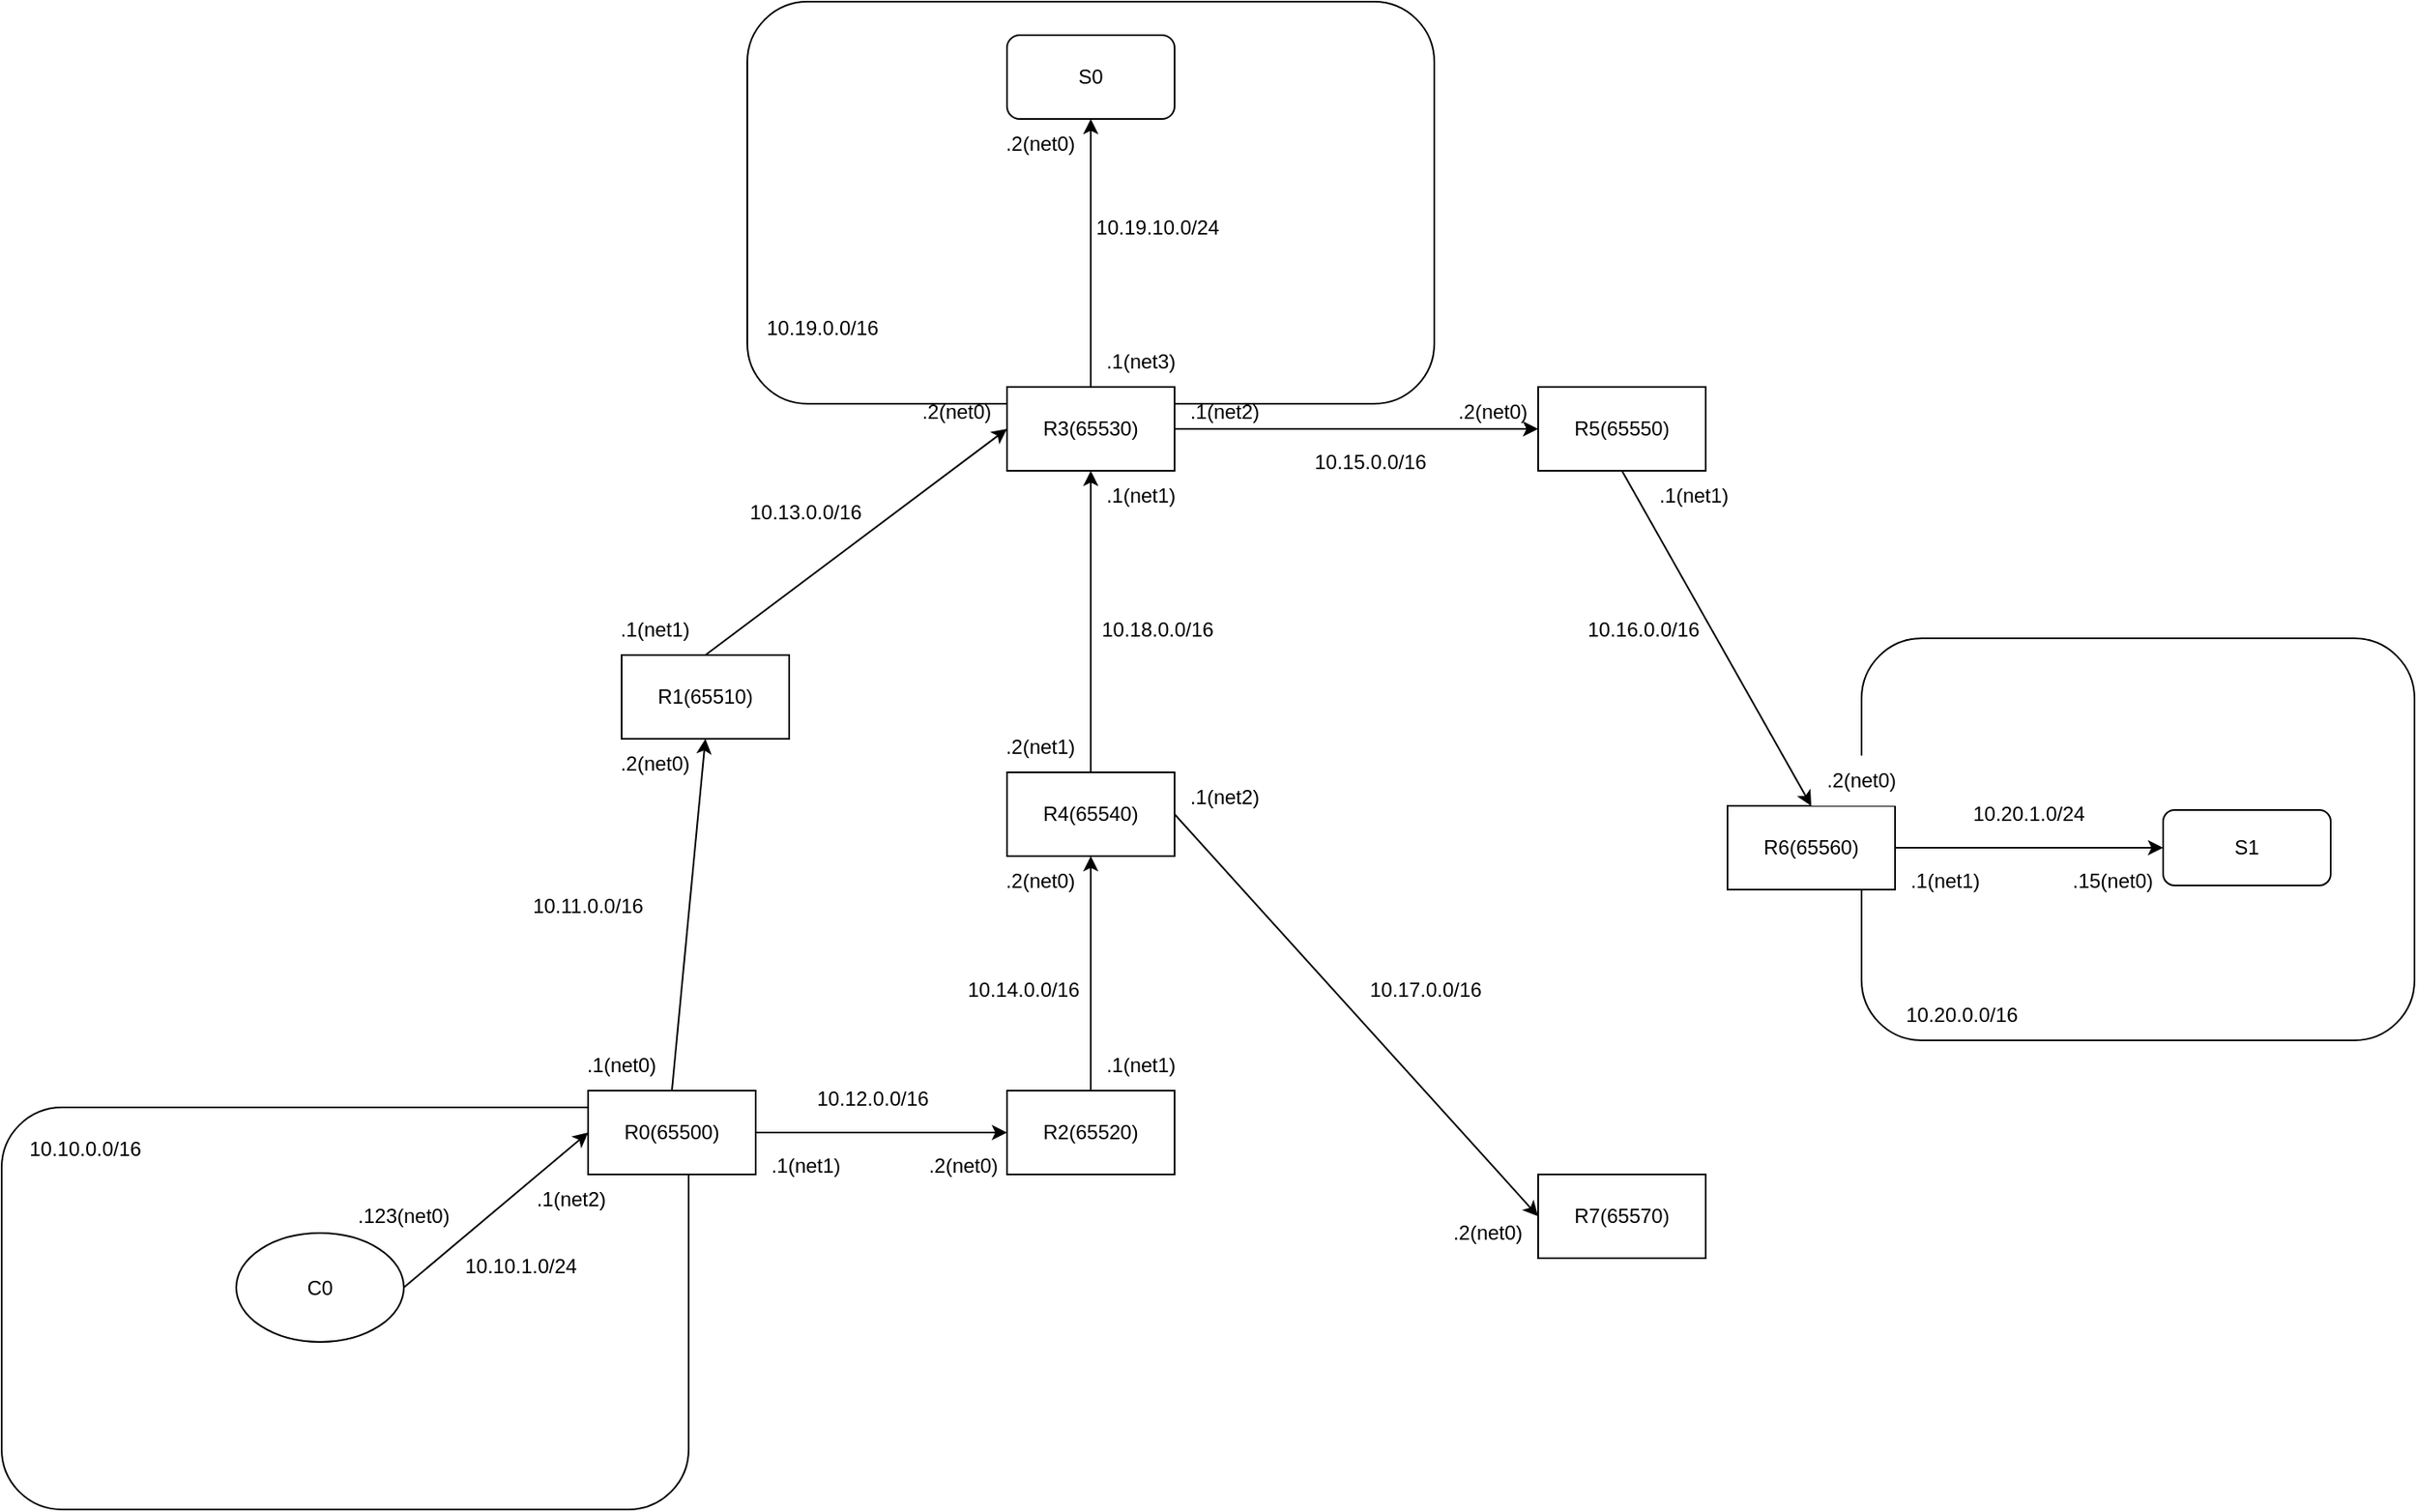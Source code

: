 <mxfile>
    <diagram id="fKN3bBOYc-NrRKEVJeJh" name="ページ1">
        <mxGraphModel dx="1787" dy="1565" grid="1" gridSize="10" guides="1" tooltips="1" connect="1" arrows="1" fold="1" page="1" pageScale="1" pageWidth="827" pageHeight="1169" math="0" shadow="0">
            <root>
                <mxCell id="0"/>
                <mxCell id="1" parent="0"/>
                <mxCell id="60" value="" style="rounded=1;whiteSpace=wrap;html=1;fillColor=none;" parent="1" vertex="1">
                    <mxGeometry x="920" y="150" width="330" height="240" as="geometry"/>
                </mxCell>
                <mxCell id="61" value="" style="rounded=1;whiteSpace=wrap;html=1;fillColor=none;" parent="1" vertex="1">
                    <mxGeometry x="-190" y="430" width="410" height="240" as="geometry"/>
                </mxCell>
                <mxCell id="59" value="" style="rounded=1;whiteSpace=wrap;html=1;fillColor=none;" parent="1" vertex="1">
                    <mxGeometry x="255" y="-230" width="410" height="240" as="geometry"/>
                </mxCell>
                <mxCell id="13" style="edgeStyle=none;html=1;exitX=0.5;exitY=0;exitDx=0;exitDy=0;entryX=0.5;entryY=1;entryDx=0;entryDy=0;" parent="1" source="2" target="3" edge="1">
                    <mxGeometry relative="1" as="geometry"/>
                </mxCell>
                <mxCell id="18" style="edgeStyle=none;html=1;exitX=1;exitY=0.5;exitDx=0;exitDy=0;entryX=0;entryY=0.5;entryDx=0;entryDy=0;" parent="1" source="2" target="6" edge="1">
                    <mxGeometry relative="1" as="geometry"/>
                </mxCell>
                <mxCell id="2" value="R4(65540)" style="rounded=0;whiteSpace=wrap;html=1;" parent="1" vertex="1">
                    <mxGeometry x="410" y="230" width="100" height="50" as="geometry"/>
                </mxCell>
                <mxCell id="15" style="edgeStyle=none;html=1;exitX=1;exitY=0.5;exitDx=0;exitDy=0;entryX=0;entryY=0.5;entryDx=0;entryDy=0;" parent="1" source="3" target="9" edge="1">
                    <mxGeometry relative="1" as="geometry"/>
                </mxCell>
                <mxCell id="20" style="edgeStyle=none;html=1;exitX=0.5;exitY=0;exitDx=0;exitDy=0;entryX=0.5;entryY=1;entryDx=0;entryDy=0;" parent="1" source="3" target="19" edge="1">
                    <mxGeometry relative="1" as="geometry"/>
                </mxCell>
                <mxCell id="3" value="R3(65530)" style="rounded=0;whiteSpace=wrap;html=1;" parent="1" vertex="1">
                    <mxGeometry x="410" width="100" height="50" as="geometry"/>
                </mxCell>
                <mxCell id="14" style="edgeStyle=none;html=1;exitX=0.5;exitY=0;exitDx=0;exitDy=0;entryX=0;entryY=0.5;entryDx=0;entryDy=0;" parent="1" source="4" target="3" edge="1">
                    <mxGeometry relative="1" as="geometry"/>
                </mxCell>
                <mxCell id="4" value="R1(65510)" style="rounded=0;whiteSpace=wrap;html=1;" parent="1" vertex="1">
                    <mxGeometry x="180" y="160" width="100" height="50" as="geometry"/>
                </mxCell>
                <mxCell id="12" style="edgeStyle=none;html=1;exitX=0.5;exitY=0;exitDx=0;exitDy=0;entryX=0.5;entryY=1;entryDx=0;entryDy=0;" parent="1" source="5" target="2" edge="1">
                    <mxGeometry relative="1" as="geometry"/>
                </mxCell>
                <mxCell id="5" value="R2(65520)" style="rounded=0;whiteSpace=wrap;html=1;" parent="1" vertex="1">
                    <mxGeometry x="410" y="420" width="100" height="50" as="geometry"/>
                </mxCell>
                <mxCell id="6" value="R7(65570)" style="rounded=0;whiteSpace=wrap;html=1;" parent="1" vertex="1">
                    <mxGeometry x="727" y="470" width="100" height="50" as="geometry"/>
                </mxCell>
                <mxCell id="10" style="edgeStyle=none;html=1;exitX=0.5;exitY=0;exitDx=0;exitDy=0;entryX=0.5;entryY=1;entryDx=0;entryDy=0;" parent="1" source="7" target="4" edge="1">
                    <mxGeometry relative="1" as="geometry"/>
                </mxCell>
                <mxCell id="11" style="edgeStyle=none;html=1;exitX=1;exitY=0.5;exitDx=0;exitDy=0;entryX=0;entryY=0.5;entryDx=0;entryDy=0;" parent="1" source="7" target="5" edge="1">
                    <mxGeometry relative="1" as="geometry"/>
                </mxCell>
                <mxCell id="7" value="R0(65500)" style="rounded=0;whiteSpace=wrap;html=1;" parent="1" vertex="1">
                    <mxGeometry x="160" y="420" width="100" height="50" as="geometry"/>
                </mxCell>
                <mxCell id="22" style="edgeStyle=none;html=1;exitX=1;exitY=0.5;exitDx=0;exitDy=0;entryX=0;entryY=0.5;entryDx=0;entryDy=0;" parent="1" source="8" target="21" edge="1">
                    <mxGeometry relative="1" as="geometry"/>
                </mxCell>
                <mxCell id="8" value="R6(65560)" style="rounded=0;whiteSpace=wrap;html=1;" parent="1" vertex="1">
                    <mxGeometry x="840" y="250" width="100" height="50" as="geometry"/>
                </mxCell>
                <mxCell id="16" style="edgeStyle=none;html=1;exitX=0.5;exitY=1;exitDx=0;exitDy=0;entryX=0.5;entryY=0;entryDx=0;entryDy=0;" parent="1" source="9" target="8" edge="1">
                    <mxGeometry relative="1" as="geometry"/>
                </mxCell>
                <mxCell id="9" value="R5(65550)" style="rounded=0;whiteSpace=wrap;html=1;" parent="1" vertex="1">
                    <mxGeometry x="727" width="100" height="50" as="geometry"/>
                </mxCell>
                <mxCell id="19" value="S0" style="rounded=1;whiteSpace=wrap;html=1;" parent="1" vertex="1">
                    <mxGeometry x="410" y="-210" width="100" height="50" as="geometry"/>
                </mxCell>
                <mxCell id="21" value="S1" style="rounded=1;whiteSpace=wrap;html=1;" parent="1" vertex="1">
                    <mxGeometry x="1100" y="252.5" width="100" height="45" as="geometry"/>
                </mxCell>
                <mxCell id="24" style="edgeStyle=none;html=1;exitX=1;exitY=0.5;exitDx=0;exitDy=0;entryX=0;entryY=0.5;entryDx=0;entryDy=0;" parent="1" source="23" target="7" edge="1">
                    <mxGeometry relative="1" as="geometry"/>
                </mxCell>
                <mxCell id="23" value="C0" style="ellipse;whiteSpace=wrap;html=1;" parent="1" vertex="1">
                    <mxGeometry x="-50" y="505" width="100" height="65" as="geometry"/>
                </mxCell>
                <mxCell id="25" value=".1(net0)" style="text;html=1;strokeColor=none;fillColor=none;align=center;verticalAlign=middle;whiteSpace=wrap;rounded=0;" parent="1" vertex="1">
                    <mxGeometry x="150" y="390" width="60" height="30" as="geometry"/>
                </mxCell>
                <mxCell id="26" value=".1(net1)" style="text;html=1;strokeColor=none;fillColor=none;align=center;verticalAlign=middle;whiteSpace=wrap;rounded=0;" parent="1" vertex="1">
                    <mxGeometry x="460" y="390" width="60" height="30" as="geometry"/>
                </mxCell>
                <mxCell id="27" value=".1(net2)" style="text;html=1;strokeColor=none;fillColor=none;align=center;verticalAlign=middle;whiteSpace=wrap;rounded=0;" parent="1" vertex="1">
                    <mxGeometry x="510" y="230" width="60" height="30" as="geometry"/>
                </mxCell>
                <mxCell id="28" value=".1(net1)" style="text;html=1;strokeColor=none;fillColor=none;align=center;verticalAlign=middle;whiteSpace=wrap;rounded=0;" parent="1" vertex="1">
                    <mxGeometry x="260" y="450" width="60" height="30" as="geometry"/>
                </mxCell>
                <mxCell id="29" value=".1(net2)" style="text;html=1;strokeColor=none;fillColor=none;align=center;verticalAlign=middle;whiteSpace=wrap;rounded=0;" parent="1" vertex="1">
                    <mxGeometry x="120" y="470" width="60" height="30" as="geometry"/>
                </mxCell>
                <mxCell id="30" value=".2(net0)" style="text;html=1;strokeColor=none;fillColor=none;align=center;verticalAlign=middle;whiteSpace=wrap;rounded=0;" parent="1" vertex="1">
                    <mxGeometry x="354" y="450" width="60" height="30" as="geometry"/>
                </mxCell>
                <mxCell id="31" value=".1(net1)" style="text;html=1;strokeColor=none;fillColor=none;align=center;verticalAlign=middle;whiteSpace=wrap;rounded=0;" parent="1" vertex="1">
                    <mxGeometry x="790" y="50" width="60" height="30" as="geometry"/>
                </mxCell>
                <mxCell id="33" value=".2(net1)" style="text;html=1;strokeColor=none;fillColor=none;align=center;verticalAlign=middle;whiteSpace=wrap;rounded=0;" parent="1" vertex="1">
                    <mxGeometry x="400" y="200" width="60" height="30" as="geometry"/>
                </mxCell>
                <mxCell id="34" value=".2(net0)" style="text;html=1;strokeColor=none;fillColor=none;align=center;verticalAlign=middle;whiteSpace=wrap;rounded=0;" parent="1" vertex="1">
                    <mxGeometry x="400" y="280" width="60" height="30" as="geometry"/>
                </mxCell>
                <mxCell id="35" value=".2(net0)" style="text;html=1;strokeColor=none;fillColor=none;align=center;verticalAlign=middle;whiteSpace=wrap;rounded=0;" parent="1" vertex="1">
                    <mxGeometry x="350" width="60" height="30" as="geometry"/>
                </mxCell>
                <mxCell id="36" value=".1(net1)" style="text;html=1;strokeColor=none;fillColor=none;align=center;verticalAlign=middle;whiteSpace=wrap;rounded=0;" parent="1" vertex="1">
                    <mxGeometry x="170" y="130" width="60" height="30" as="geometry"/>
                </mxCell>
                <mxCell id="37" value=".2(net0)" style="text;html=1;strokeColor=none;fillColor=none;align=center;verticalAlign=middle;whiteSpace=wrap;rounded=0;" parent="1" vertex="1">
                    <mxGeometry x="170" y="210" width="60" height="30" as="geometry"/>
                </mxCell>
                <mxCell id="38" value=".123(net0)" style="text;html=1;strokeColor=none;fillColor=none;align=center;verticalAlign=middle;whiteSpace=wrap;rounded=0;" parent="1" vertex="1">
                    <mxGeometry x="20" y="480" width="60" height="30" as="geometry"/>
                </mxCell>
                <mxCell id="39" value=".1(net2)" style="text;html=1;strokeColor=none;fillColor=none;align=center;verticalAlign=middle;whiteSpace=wrap;rounded=0;" parent="1" vertex="1">
                    <mxGeometry x="510" width="60" height="30" as="geometry"/>
                </mxCell>
                <mxCell id="40" value=".1(net3)" style="text;html=1;strokeColor=none;fillColor=none;align=center;verticalAlign=middle;whiteSpace=wrap;rounded=0;" parent="1" vertex="1">
                    <mxGeometry x="460" y="-30" width="60" height="30" as="geometry"/>
                </mxCell>
                <mxCell id="41" value=".1(net1)" style="text;html=1;strokeColor=none;fillColor=none;align=center;verticalAlign=middle;whiteSpace=wrap;rounded=0;" parent="1" vertex="1">
                    <mxGeometry x="460" y="50" width="60" height="30" as="geometry"/>
                </mxCell>
                <mxCell id="42" value=".2(net0)" style="text;html=1;strokeColor=none;fillColor=none;align=center;verticalAlign=middle;whiteSpace=wrap;rounded=0;" parent="1" vertex="1">
                    <mxGeometry x="670" width="60" height="30" as="geometry"/>
                </mxCell>
                <mxCell id="43" value=".1(net1)" style="text;html=1;strokeColor=none;fillColor=none;align=center;verticalAlign=middle;whiteSpace=wrap;rounded=0;" parent="1" vertex="1">
                    <mxGeometry x="940" y="280" width="60" height="30" as="geometry"/>
                </mxCell>
                <mxCell id="44" value=".2(net0)" style="text;html=1;strokeColor=none;fillColor=none;align=center;verticalAlign=middle;whiteSpace=wrap;rounded=0;" parent="1" vertex="1">
                    <mxGeometry x="667" y="490" width="60" height="30" as="geometry"/>
                </mxCell>
                <mxCell id="46" value=".15(net0)" style="text;html=1;strokeColor=none;fillColor=none;align=center;verticalAlign=middle;whiteSpace=wrap;rounded=0;" parent="1" vertex="1">
                    <mxGeometry x="1040" y="280" width="60" height="30" as="geometry"/>
                </mxCell>
                <mxCell id="47" value="10.11.0.0/16" style="text;html=1;strokeColor=none;fillColor=none;align=center;verticalAlign=middle;whiteSpace=wrap;rounded=0;" parent="1" vertex="1">
                    <mxGeometry x="120" y="295" width="80" height="30" as="geometry"/>
                </mxCell>
                <mxCell id="48" value="10.17.0.0/16" style="text;html=1;strokeColor=none;fillColor=none;align=center;verticalAlign=middle;whiteSpace=wrap;rounded=0;" parent="1" vertex="1">
                    <mxGeometry x="620" y="345" width="80" height="30" as="geometry"/>
                </mxCell>
                <mxCell id="49" value="10.18.0.0/16" style="text;html=1;strokeColor=none;fillColor=none;align=center;verticalAlign=middle;whiteSpace=wrap;rounded=0;" parent="1" vertex="1">
                    <mxGeometry x="460" y="130" width="80" height="30" as="geometry"/>
                </mxCell>
                <mxCell id="50" value="10.13.0.0/16" style="text;html=1;strokeColor=none;fillColor=none;align=center;verticalAlign=middle;whiteSpace=wrap;rounded=0;" parent="1" vertex="1">
                    <mxGeometry x="250" y="60" width="80" height="30" as="geometry"/>
                </mxCell>
                <mxCell id="51" value="10.14.0.0/16" style="text;html=1;strokeColor=none;fillColor=none;align=center;verticalAlign=middle;whiteSpace=wrap;rounded=0;" parent="1" vertex="1">
                    <mxGeometry x="380" y="345" width="80" height="30" as="geometry"/>
                </mxCell>
                <mxCell id="52" value="10.10.1.0/24" style="text;html=1;strokeColor=none;fillColor=none;align=center;verticalAlign=middle;whiteSpace=wrap;rounded=0;" parent="1" vertex="1">
                    <mxGeometry x="80" y="510" width="80" height="30" as="geometry"/>
                </mxCell>
                <mxCell id="53" value="10.12.0.0/16" style="text;html=1;strokeColor=none;fillColor=none;align=center;verticalAlign=middle;whiteSpace=wrap;rounded=0;" parent="1" vertex="1">
                    <mxGeometry x="290" y="410" width="80" height="30" as="geometry"/>
                </mxCell>
                <mxCell id="54" value="10.19.10.0/24" style="text;html=1;strokeColor=none;fillColor=none;align=center;verticalAlign=middle;whiteSpace=wrap;rounded=0;" parent="1" vertex="1">
                    <mxGeometry x="460" y="-110" width="80" height="30" as="geometry"/>
                </mxCell>
                <mxCell id="55" value="10.16.0.0/16" style="text;html=1;strokeColor=none;fillColor=none;align=center;verticalAlign=middle;whiteSpace=wrap;rounded=0;" parent="1" vertex="1">
                    <mxGeometry x="750" y="130" width="80" height="30" as="geometry"/>
                </mxCell>
                <mxCell id="56" value="10.15.0.0/16" style="text;html=1;strokeColor=none;fillColor=none;align=center;verticalAlign=middle;whiteSpace=wrap;rounded=0;" parent="1" vertex="1">
                    <mxGeometry x="587" y="30" width="80" height="30" as="geometry"/>
                </mxCell>
                <mxCell id="57" value=".2(net0)" style="text;html=1;strokeColor=none;fillColor=none;align=center;verticalAlign=middle;whiteSpace=wrap;rounded=0;" parent="1" vertex="1">
                    <mxGeometry x="400" y="-160" width="60" height="30" as="geometry"/>
                </mxCell>
                <mxCell id="58" value="10.20.1.0/24" style="text;html=1;strokeColor=none;fillColor=none;align=center;verticalAlign=middle;whiteSpace=wrap;rounded=0;" parent="1" vertex="1">
                    <mxGeometry x="980" y="240" width="80" height="30" as="geometry"/>
                </mxCell>
                <mxCell id="45" value=".2(net0)" style="text;html=1;strokeColor=none;fillColor=default;align=center;verticalAlign=middle;whiteSpace=wrap;rounded=0;" parent="1" vertex="1">
                    <mxGeometry x="890" y="220" width="60" height="30" as="geometry"/>
                </mxCell>
                <mxCell id="62" value="10.19.0.0/16" style="text;html=1;strokeColor=none;fillColor=none;align=center;verticalAlign=middle;whiteSpace=wrap;rounded=0;" parent="1" vertex="1">
                    <mxGeometry x="260" y="-50" width="80" height="30" as="geometry"/>
                </mxCell>
                <mxCell id="63" value="10.10.0.0/16" style="text;html=1;strokeColor=none;fillColor=none;align=center;verticalAlign=middle;whiteSpace=wrap;rounded=0;" parent="1" vertex="1">
                    <mxGeometry x="-180" y="440" width="80" height="30" as="geometry"/>
                </mxCell>
                <mxCell id="64" value="10.20.0.0/16" style="text;html=1;strokeColor=none;fillColor=none;align=center;verticalAlign=middle;whiteSpace=wrap;rounded=0;" parent="1" vertex="1">
                    <mxGeometry x="940" y="360" width="80" height="30" as="geometry"/>
                </mxCell>
            </root>
        </mxGraphModel>
    </diagram>
</mxfile>
